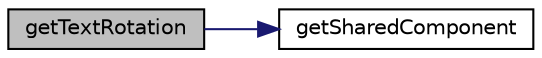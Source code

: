 digraph "getTextRotation"
{
  edge [fontname="Helvetica",fontsize="10",labelfontname="Helvetica",labelfontsize="10"];
  node [fontname="Helvetica",fontsize="10",shape=record];
  rankdir="LR";
  Node79 [label="getTextRotation",height=0.2,width=0.4,color="black", fillcolor="grey75", style="filled", fontcolor="black"];
  Node79 -> Node80 [color="midnightblue",fontsize="10",style="solid",fontname="Helvetica"];
  Node80 [label="getSharedComponent",height=0.2,width=0.4,color="black", fillcolor="white", style="filled",URL="$class_p_h_p_excel___style___alignment.html#a49e6e514d1dce7982e6864942bcb1f5d"];
}
